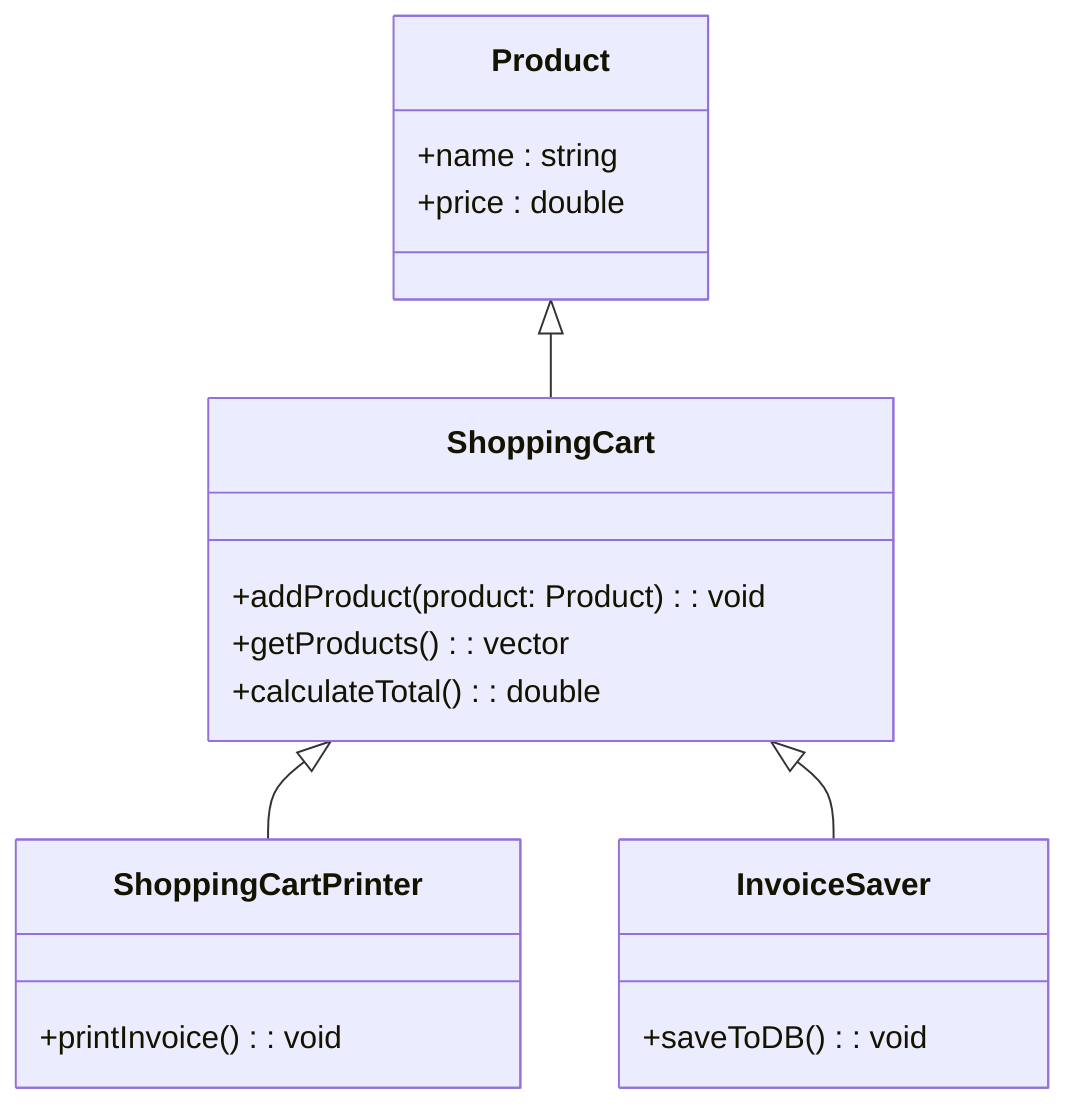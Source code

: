 classDiagram
    class Product {
      +name : string
      +price : double
    }

    class ShoppingCart {
        +addProduct(product: Product) : void
        +getProducts() : vector<Product>
        +calculateTotal() : double
    }

    class ShoppingCartPrinter {
        +printInvoice() : void
    }

    class InvoiceSaver {
        +saveToDB() : void
    }

    ShoppingCart <|-- ShoppingCartPrinter
    ShoppingCart <|-- InvoiceSaver
    Product <|-- ShoppingCart

%% Right click anywhere and then select Preview to see the diagram